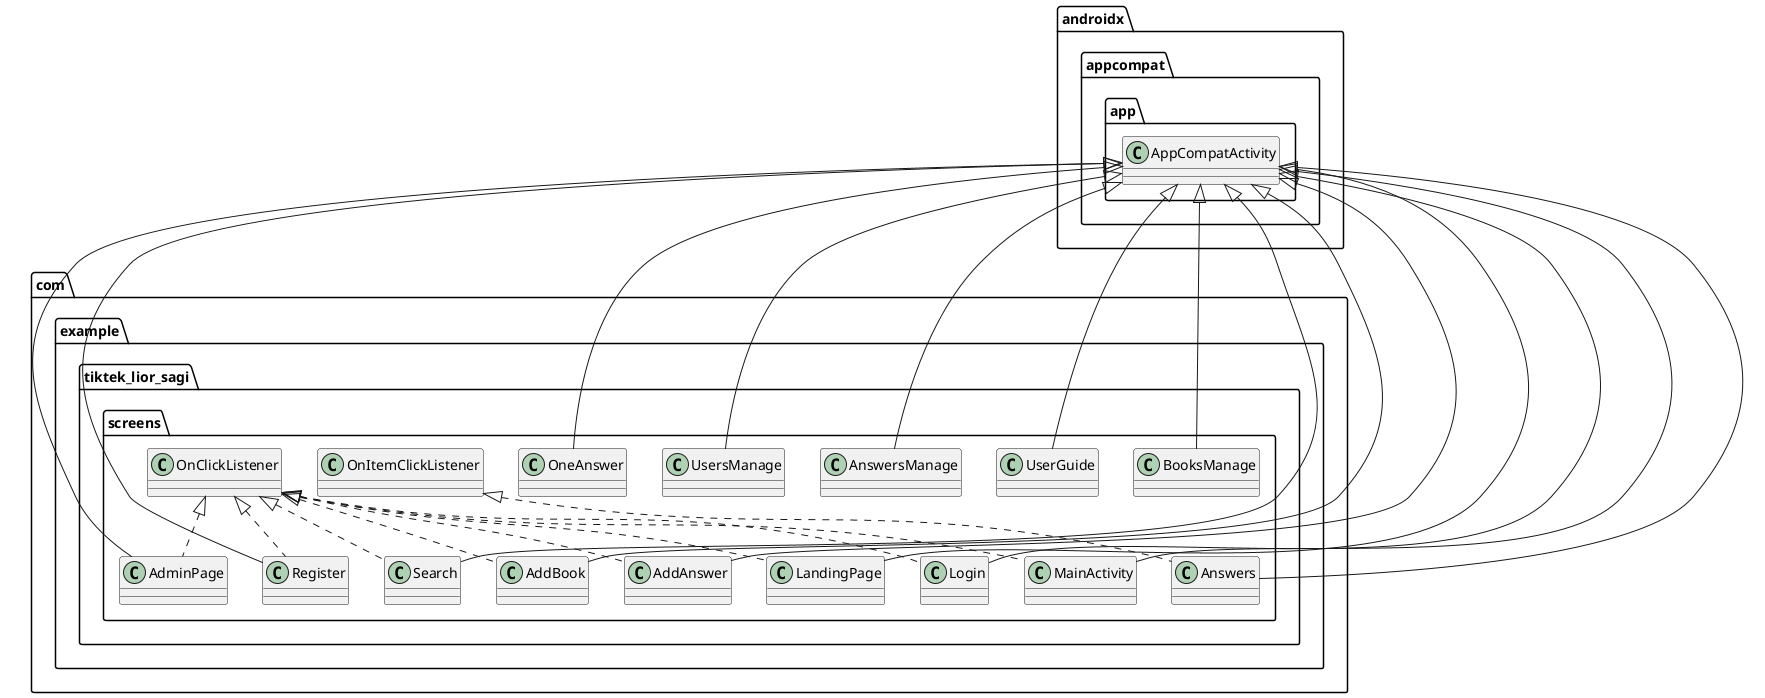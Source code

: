 @startuml
class com.example.tiktek_lior_sagi.screens.AdminPage {
}
class com.example.tiktek_lior_sagi.screens.Register {
}
class com.example.tiktek_lior_sagi.screens.OneAnswer {
}
class com.example.tiktek_lior_sagi.screens.Search {
}
class com.example.tiktek_lior_sagi.screens.AddBook {
}
class com.example.tiktek_lior_sagi.screens.AddAnswer {
}
class com.example.tiktek_lior_sagi.screens.BooksManage {
}
class com.example.tiktek_lior_sagi.screens.LandingPage {
}
class com.example.tiktek_lior_sagi.screens.Answers {
}
class com.example.tiktek_lior_sagi.screens.Login {
}
class com.example.tiktek_lior_sagi.screens.MainActivity {
}
class com.example.tiktek_lior_sagi.screens.UserGuide {
}
class com.example.tiktek_lior_sagi.screens.AnswersManage {
}
class com.example.tiktek_lior_sagi.screens.UsersManage {
}


com.example.tiktek_lior_sagi.screens.OnClickListener <|.. com.example.tiktek_lior_sagi.screens.AdminPage
androidx.appcompat.app.AppCompatActivity <|-- com.example.tiktek_lior_sagi.screens.AdminPage
com.example.tiktek_lior_sagi.screens.OnClickListener <|.. com.example.tiktek_lior_sagi.screens.Register
androidx.appcompat.app.AppCompatActivity <|-- com.example.tiktek_lior_sagi.screens.Register
androidx.appcompat.app.AppCompatActivity <|-- com.example.tiktek_lior_sagi.screens.OneAnswer
com.example.tiktek_lior_sagi.screens.OnClickListener <|.. com.example.tiktek_lior_sagi.screens.Search
androidx.appcompat.app.AppCompatActivity <|-- com.example.tiktek_lior_sagi.screens.Search
com.example.tiktek_lior_sagi.screens.OnClickListener <|.. com.example.tiktek_lior_sagi.screens.AddBook
androidx.appcompat.app.AppCompatActivity <|-- com.example.tiktek_lior_sagi.screens.AddBook
com.example.tiktek_lior_sagi.screens.OnClickListener <|.. com.example.tiktek_lior_sagi.screens.AddAnswer
androidx.appcompat.app.AppCompatActivity <|-- com.example.tiktek_lior_sagi.screens.AddAnswer
androidx.appcompat.app.AppCompatActivity <|-- com.example.tiktek_lior_sagi.screens.BooksManage
com.example.tiktek_lior_sagi.screens.OnClickListener <|.. com.example.tiktek_lior_sagi.screens.LandingPage
androidx.appcompat.app.AppCompatActivity <|-- com.example.tiktek_lior_sagi.screens.LandingPage
com.example.tiktek_lior_sagi.screens.OnItemClickListener <|.. com.example.tiktek_lior_sagi.screens.Answers
androidx.appcompat.app.AppCompatActivity <|-- com.example.tiktek_lior_sagi.screens.Answers
com.example.tiktek_lior_sagi.screens.OnClickListener <|.. com.example.tiktek_lior_sagi.screens.Login
androidx.appcompat.app.AppCompatActivity <|-- com.example.tiktek_lior_sagi.screens.Login
com.example.tiktek_lior_sagi.screens.OnClickListener <|.. com.example.tiktek_lior_sagi.screens.MainActivity
androidx.appcompat.app.AppCompatActivity <|-- com.example.tiktek_lior_sagi.screens.MainActivity
androidx.appcompat.app.AppCompatActivity <|-- com.example.tiktek_lior_sagi.screens.UserGuide
androidx.appcompat.app.AppCompatActivity <|-- com.example.tiktek_lior_sagi.screens.AnswersManage
androidx.appcompat.app.AppCompatActivity <|-- com.example.tiktek_lior_sagi.screens.UsersManage
@enduml